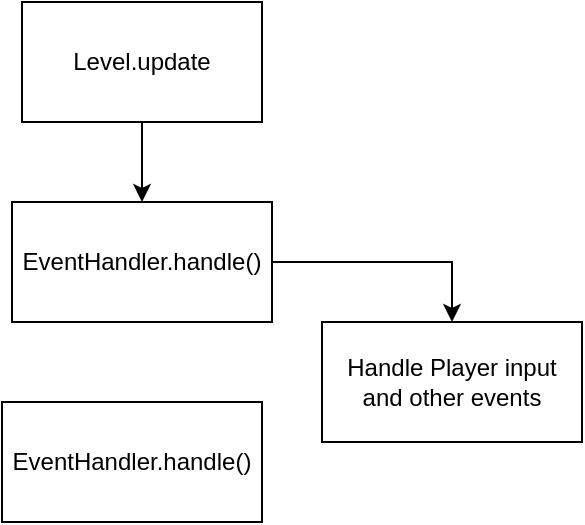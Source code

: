 <mxfile version="25.0.3">
  <diagram name="Page-1" id="ODLYFSY2JuUzLaGeg_rQ">
    <mxGraphModel dx="648" dy="381" grid="1" gridSize="10" guides="1" tooltips="1" connect="1" arrows="1" fold="1" page="1" pageScale="1" pageWidth="850" pageHeight="1100" math="0" shadow="0">
      <root>
        <mxCell id="0" />
        <mxCell id="1" parent="0" />
        <mxCell id="fDMz5_kEwvDLhSqUUplV-4" style="edgeStyle=orthogonalEdgeStyle;rounded=0;orthogonalLoop=1;jettySize=auto;html=1;exitX=0.5;exitY=1;exitDx=0;exitDy=0;entryX=0.5;entryY=0;entryDx=0;entryDy=0;" edge="1" parent="1" source="fDMz5_kEwvDLhSqUUplV-1" target="fDMz5_kEwvDLhSqUUplV-3">
          <mxGeometry relative="1" as="geometry" />
        </mxCell>
        <mxCell id="fDMz5_kEwvDLhSqUUplV-1" value="Level.update" style="rounded=0;whiteSpace=wrap;html=1;" vertex="1" parent="1">
          <mxGeometry x="210" y="200" width="120" height="60" as="geometry" />
        </mxCell>
        <mxCell id="fDMz5_kEwvDLhSqUUplV-9" style="edgeStyle=orthogonalEdgeStyle;rounded=0;orthogonalLoop=1;jettySize=auto;html=1;entryX=0.5;entryY=0;entryDx=0;entryDy=0;" edge="1" parent="1" source="fDMz5_kEwvDLhSqUUplV-3" target="fDMz5_kEwvDLhSqUUplV-8">
          <mxGeometry relative="1" as="geometry" />
        </mxCell>
        <mxCell id="fDMz5_kEwvDLhSqUUplV-3" value="EventHandler.handle()" style="rounded=0;whiteSpace=wrap;html=1;" vertex="1" parent="1">
          <mxGeometry x="205" y="300" width="130" height="60" as="geometry" />
        </mxCell>
        <mxCell id="fDMz5_kEwvDLhSqUUplV-8" value="Handle Player input and other events" style="rounded=0;whiteSpace=wrap;html=1;" vertex="1" parent="1">
          <mxGeometry x="360" y="360" width="130" height="60" as="geometry" />
        </mxCell>
        <mxCell id="fDMz5_kEwvDLhSqUUplV-10" value="EventHandler.handle()" style="rounded=0;whiteSpace=wrap;html=1;" vertex="1" parent="1">
          <mxGeometry x="200" y="400" width="130" height="60" as="geometry" />
        </mxCell>
      </root>
    </mxGraphModel>
  </diagram>
</mxfile>

